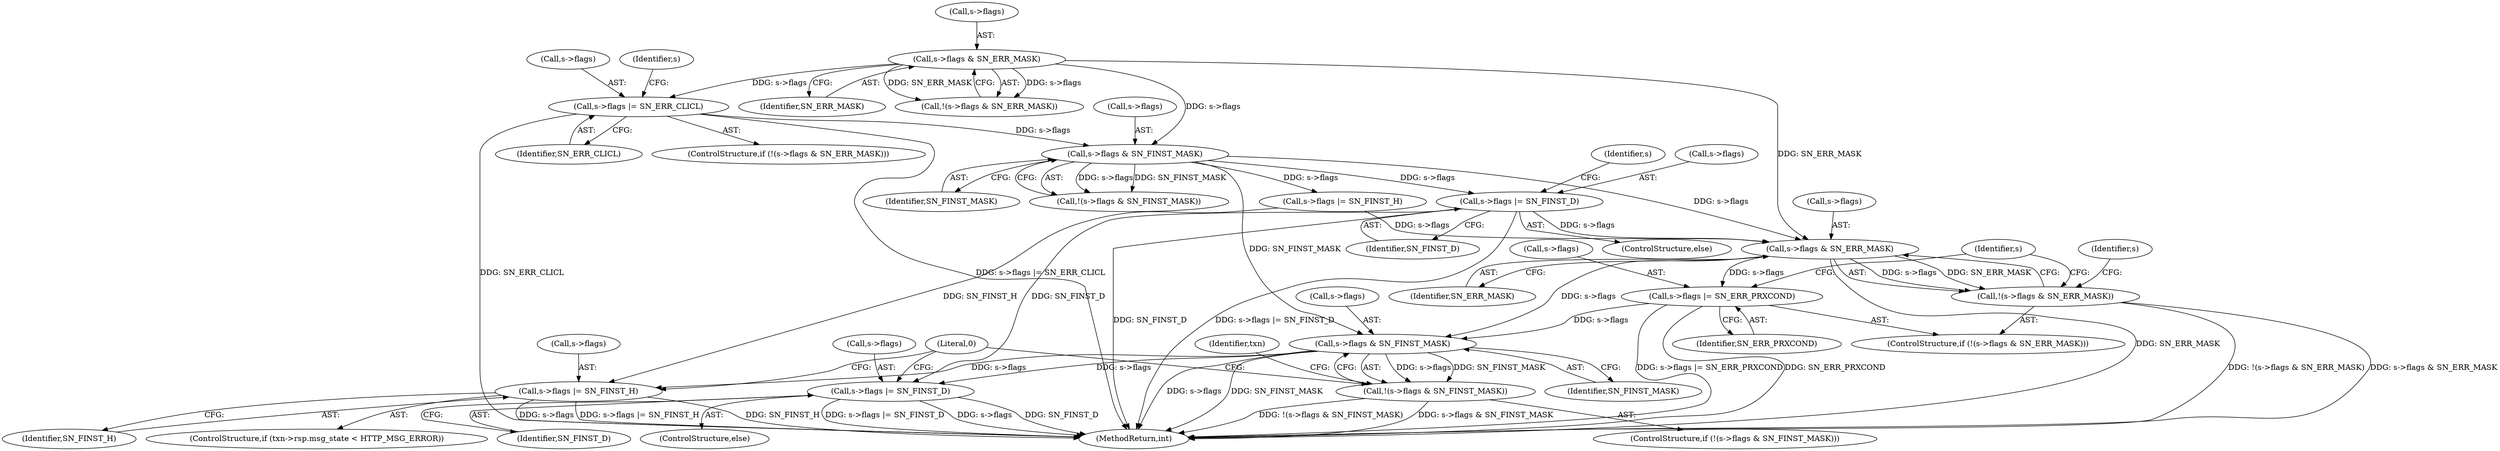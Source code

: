 digraph "0_haproxy_b4d05093bc89f71377230228007e69a1434c1a0c_0@pointer" {
"1000707" [label="(Call,s->flags |= SN_FINST_D)"];
"1000687" [label="(Call,s->flags & SN_FINST_MASK)"];
"1000680" [label="(Call,s->flags |= SN_ERR_CLICL)"];
"1000675" [label="(Call,s->flags & SN_ERR_MASK)"];
"1000852" [label="(Call,s->flags & SN_ERR_MASK)"];
"1000851" [label="(Call,!(s->flags & SN_ERR_MASK))"];
"1000857" [label="(Call,s->flags |= SN_ERR_PRXCOND)"];
"1000864" [label="(Call,s->flags & SN_FINST_MASK)"];
"1000863" [label="(Call,!(s->flags & SN_FINST_MASK))"];
"1000878" [label="(Call,s->flags |= SN_FINST_H)"];
"1000884" [label="(Call,s->flags |= SN_FINST_D)"];
"1000868" [label="(Identifier,SN_FINST_MASK)"];
"1000853" [label="(Call,s->flags)"];
"1000711" [label="(Identifier,SN_FINST_D)"];
"1000890" [label="(Literal,0)"];
"1000859" [label="(Identifier,s)"];
"1000856" [label="(Identifier,SN_ERR_MASK)"];
"1000681" [label="(Call,s->flags)"];
"1000888" [label="(Identifier,SN_FINST_D)"];
"1000850" [label="(ControlStructure,if (!(s->flags & SN_ERR_MASK)))"];
"1000864" [label="(Call,s->flags & SN_FINST_MASK)"];
"1000858" [label="(Call,s->flags)"];
"1000883" [label="(ControlStructure,else)"];
"1000884" [label="(Call,s->flags |= SN_FINST_D)"];
"1000680" [label="(Call,s->flags |= SN_ERR_CLICL)"];
"1000686" [label="(Call,!(s->flags & SN_FINST_MASK))"];
"1000716" [label="(Identifier,s)"];
"1000874" [label="(Identifier,txn)"];
"1000708" [label="(Call,s->flags)"];
"1001006" [label="(MethodReturn,int)"];
"1000865" [label="(Call,s->flags)"];
"1000701" [label="(Call,s->flags |= SN_FINST_H)"];
"1000684" [label="(Identifier,SN_ERR_CLICL)"];
"1000691" [label="(Identifier,SN_FINST_MASK)"];
"1000707" [label="(Call,s->flags |= SN_FINST_D)"];
"1000679" [label="(Identifier,SN_ERR_MASK)"];
"1000687" [label="(Call,s->flags & SN_FINST_MASK)"];
"1000675" [label="(Call,s->flags & SN_ERR_MASK)"];
"1000878" [label="(Call,s->flags |= SN_FINST_H)"];
"1000857" [label="(Call,s->flags |= SN_ERR_PRXCOND)"];
"1000852" [label="(Call,s->flags & SN_ERR_MASK)"];
"1000863" [label="(Call,!(s->flags & SN_FINST_MASK))"];
"1000676" [label="(Call,s->flags)"];
"1000673" [label="(ControlStructure,if (!(s->flags & SN_ERR_MASK)))"];
"1000866" [label="(Identifier,s)"];
"1000862" [label="(ControlStructure,if (!(s->flags & SN_FINST_MASK)))"];
"1000674" [label="(Call,!(s->flags & SN_ERR_MASK))"];
"1000689" [label="(Identifier,s)"];
"1000706" [label="(ControlStructure,else)"];
"1000885" [label="(Call,s->flags)"];
"1000861" [label="(Identifier,SN_ERR_PRXCOND)"];
"1000882" [label="(Identifier,SN_FINST_H)"];
"1000688" [label="(Call,s->flags)"];
"1000879" [label="(Call,s->flags)"];
"1000870" [label="(ControlStructure,if (txn->rsp.msg_state < HTTP_MSG_ERROR))"];
"1000851" [label="(Call,!(s->flags & SN_ERR_MASK))"];
"1000707" -> "1000706"  [label="AST: "];
"1000707" -> "1000711"  [label="CFG: "];
"1000708" -> "1000707"  [label="AST: "];
"1000711" -> "1000707"  [label="AST: "];
"1000716" -> "1000707"  [label="CFG: "];
"1000707" -> "1001006"  [label="DDG: SN_FINST_D"];
"1000707" -> "1001006"  [label="DDG: s->flags |= SN_FINST_D"];
"1000687" -> "1000707"  [label="DDG: s->flags"];
"1000707" -> "1000852"  [label="DDG: s->flags"];
"1000707" -> "1000884"  [label="DDG: SN_FINST_D"];
"1000687" -> "1000686"  [label="AST: "];
"1000687" -> "1000691"  [label="CFG: "];
"1000688" -> "1000687"  [label="AST: "];
"1000691" -> "1000687"  [label="AST: "];
"1000686" -> "1000687"  [label="CFG: "];
"1000687" -> "1000686"  [label="DDG: s->flags"];
"1000687" -> "1000686"  [label="DDG: SN_FINST_MASK"];
"1000680" -> "1000687"  [label="DDG: s->flags"];
"1000675" -> "1000687"  [label="DDG: s->flags"];
"1000687" -> "1000701"  [label="DDG: s->flags"];
"1000687" -> "1000852"  [label="DDG: s->flags"];
"1000687" -> "1000864"  [label="DDG: SN_FINST_MASK"];
"1000680" -> "1000673"  [label="AST: "];
"1000680" -> "1000684"  [label="CFG: "];
"1000681" -> "1000680"  [label="AST: "];
"1000684" -> "1000680"  [label="AST: "];
"1000689" -> "1000680"  [label="CFG: "];
"1000680" -> "1001006"  [label="DDG: SN_ERR_CLICL"];
"1000680" -> "1001006"  [label="DDG: s->flags |= SN_ERR_CLICL"];
"1000675" -> "1000680"  [label="DDG: s->flags"];
"1000675" -> "1000674"  [label="AST: "];
"1000675" -> "1000679"  [label="CFG: "];
"1000676" -> "1000675"  [label="AST: "];
"1000679" -> "1000675"  [label="AST: "];
"1000674" -> "1000675"  [label="CFG: "];
"1000675" -> "1000674"  [label="DDG: s->flags"];
"1000675" -> "1000674"  [label="DDG: SN_ERR_MASK"];
"1000675" -> "1000852"  [label="DDG: SN_ERR_MASK"];
"1000852" -> "1000851"  [label="AST: "];
"1000852" -> "1000856"  [label="CFG: "];
"1000853" -> "1000852"  [label="AST: "];
"1000856" -> "1000852"  [label="AST: "];
"1000851" -> "1000852"  [label="CFG: "];
"1000852" -> "1001006"  [label="DDG: SN_ERR_MASK"];
"1000852" -> "1000851"  [label="DDG: s->flags"];
"1000852" -> "1000851"  [label="DDG: SN_ERR_MASK"];
"1000701" -> "1000852"  [label="DDG: s->flags"];
"1000852" -> "1000857"  [label="DDG: s->flags"];
"1000852" -> "1000864"  [label="DDG: s->flags"];
"1000851" -> "1000850"  [label="AST: "];
"1000859" -> "1000851"  [label="CFG: "];
"1000866" -> "1000851"  [label="CFG: "];
"1000851" -> "1001006"  [label="DDG: !(s->flags & SN_ERR_MASK)"];
"1000851" -> "1001006"  [label="DDG: s->flags & SN_ERR_MASK"];
"1000857" -> "1000850"  [label="AST: "];
"1000857" -> "1000861"  [label="CFG: "];
"1000858" -> "1000857"  [label="AST: "];
"1000861" -> "1000857"  [label="AST: "];
"1000866" -> "1000857"  [label="CFG: "];
"1000857" -> "1001006"  [label="DDG: s->flags |= SN_ERR_PRXCOND"];
"1000857" -> "1001006"  [label="DDG: SN_ERR_PRXCOND"];
"1000857" -> "1000864"  [label="DDG: s->flags"];
"1000864" -> "1000863"  [label="AST: "];
"1000864" -> "1000868"  [label="CFG: "];
"1000865" -> "1000864"  [label="AST: "];
"1000868" -> "1000864"  [label="AST: "];
"1000863" -> "1000864"  [label="CFG: "];
"1000864" -> "1001006"  [label="DDG: s->flags"];
"1000864" -> "1001006"  [label="DDG: SN_FINST_MASK"];
"1000864" -> "1000863"  [label="DDG: s->flags"];
"1000864" -> "1000863"  [label="DDG: SN_FINST_MASK"];
"1000864" -> "1000878"  [label="DDG: s->flags"];
"1000864" -> "1000884"  [label="DDG: s->flags"];
"1000863" -> "1000862"  [label="AST: "];
"1000874" -> "1000863"  [label="CFG: "];
"1000890" -> "1000863"  [label="CFG: "];
"1000863" -> "1001006"  [label="DDG: s->flags & SN_FINST_MASK"];
"1000863" -> "1001006"  [label="DDG: !(s->flags & SN_FINST_MASK)"];
"1000878" -> "1000870"  [label="AST: "];
"1000878" -> "1000882"  [label="CFG: "];
"1000879" -> "1000878"  [label="AST: "];
"1000882" -> "1000878"  [label="AST: "];
"1000890" -> "1000878"  [label="CFG: "];
"1000878" -> "1001006"  [label="DDG: s->flags |= SN_FINST_H"];
"1000878" -> "1001006"  [label="DDG: SN_FINST_H"];
"1000878" -> "1001006"  [label="DDG: s->flags"];
"1000701" -> "1000878"  [label="DDG: SN_FINST_H"];
"1000884" -> "1000883"  [label="AST: "];
"1000884" -> "1000888"  [label="CFG: "];
"1000885" -> "1000884"  [label="AST: "];
"1000888" -> "1000884"  [label="AST: "];
"1000890" -> "1000884"  [label="CFG: "];
"1000884" -> "1001006"  [label="DDG: s->flags |= SN_FINST_D"];
"1000884" -> "1001006"  [label="DDG: s->flags"];
"1000884" -> "1001006"  [label="DDG: SN_FINST_D"];
}
